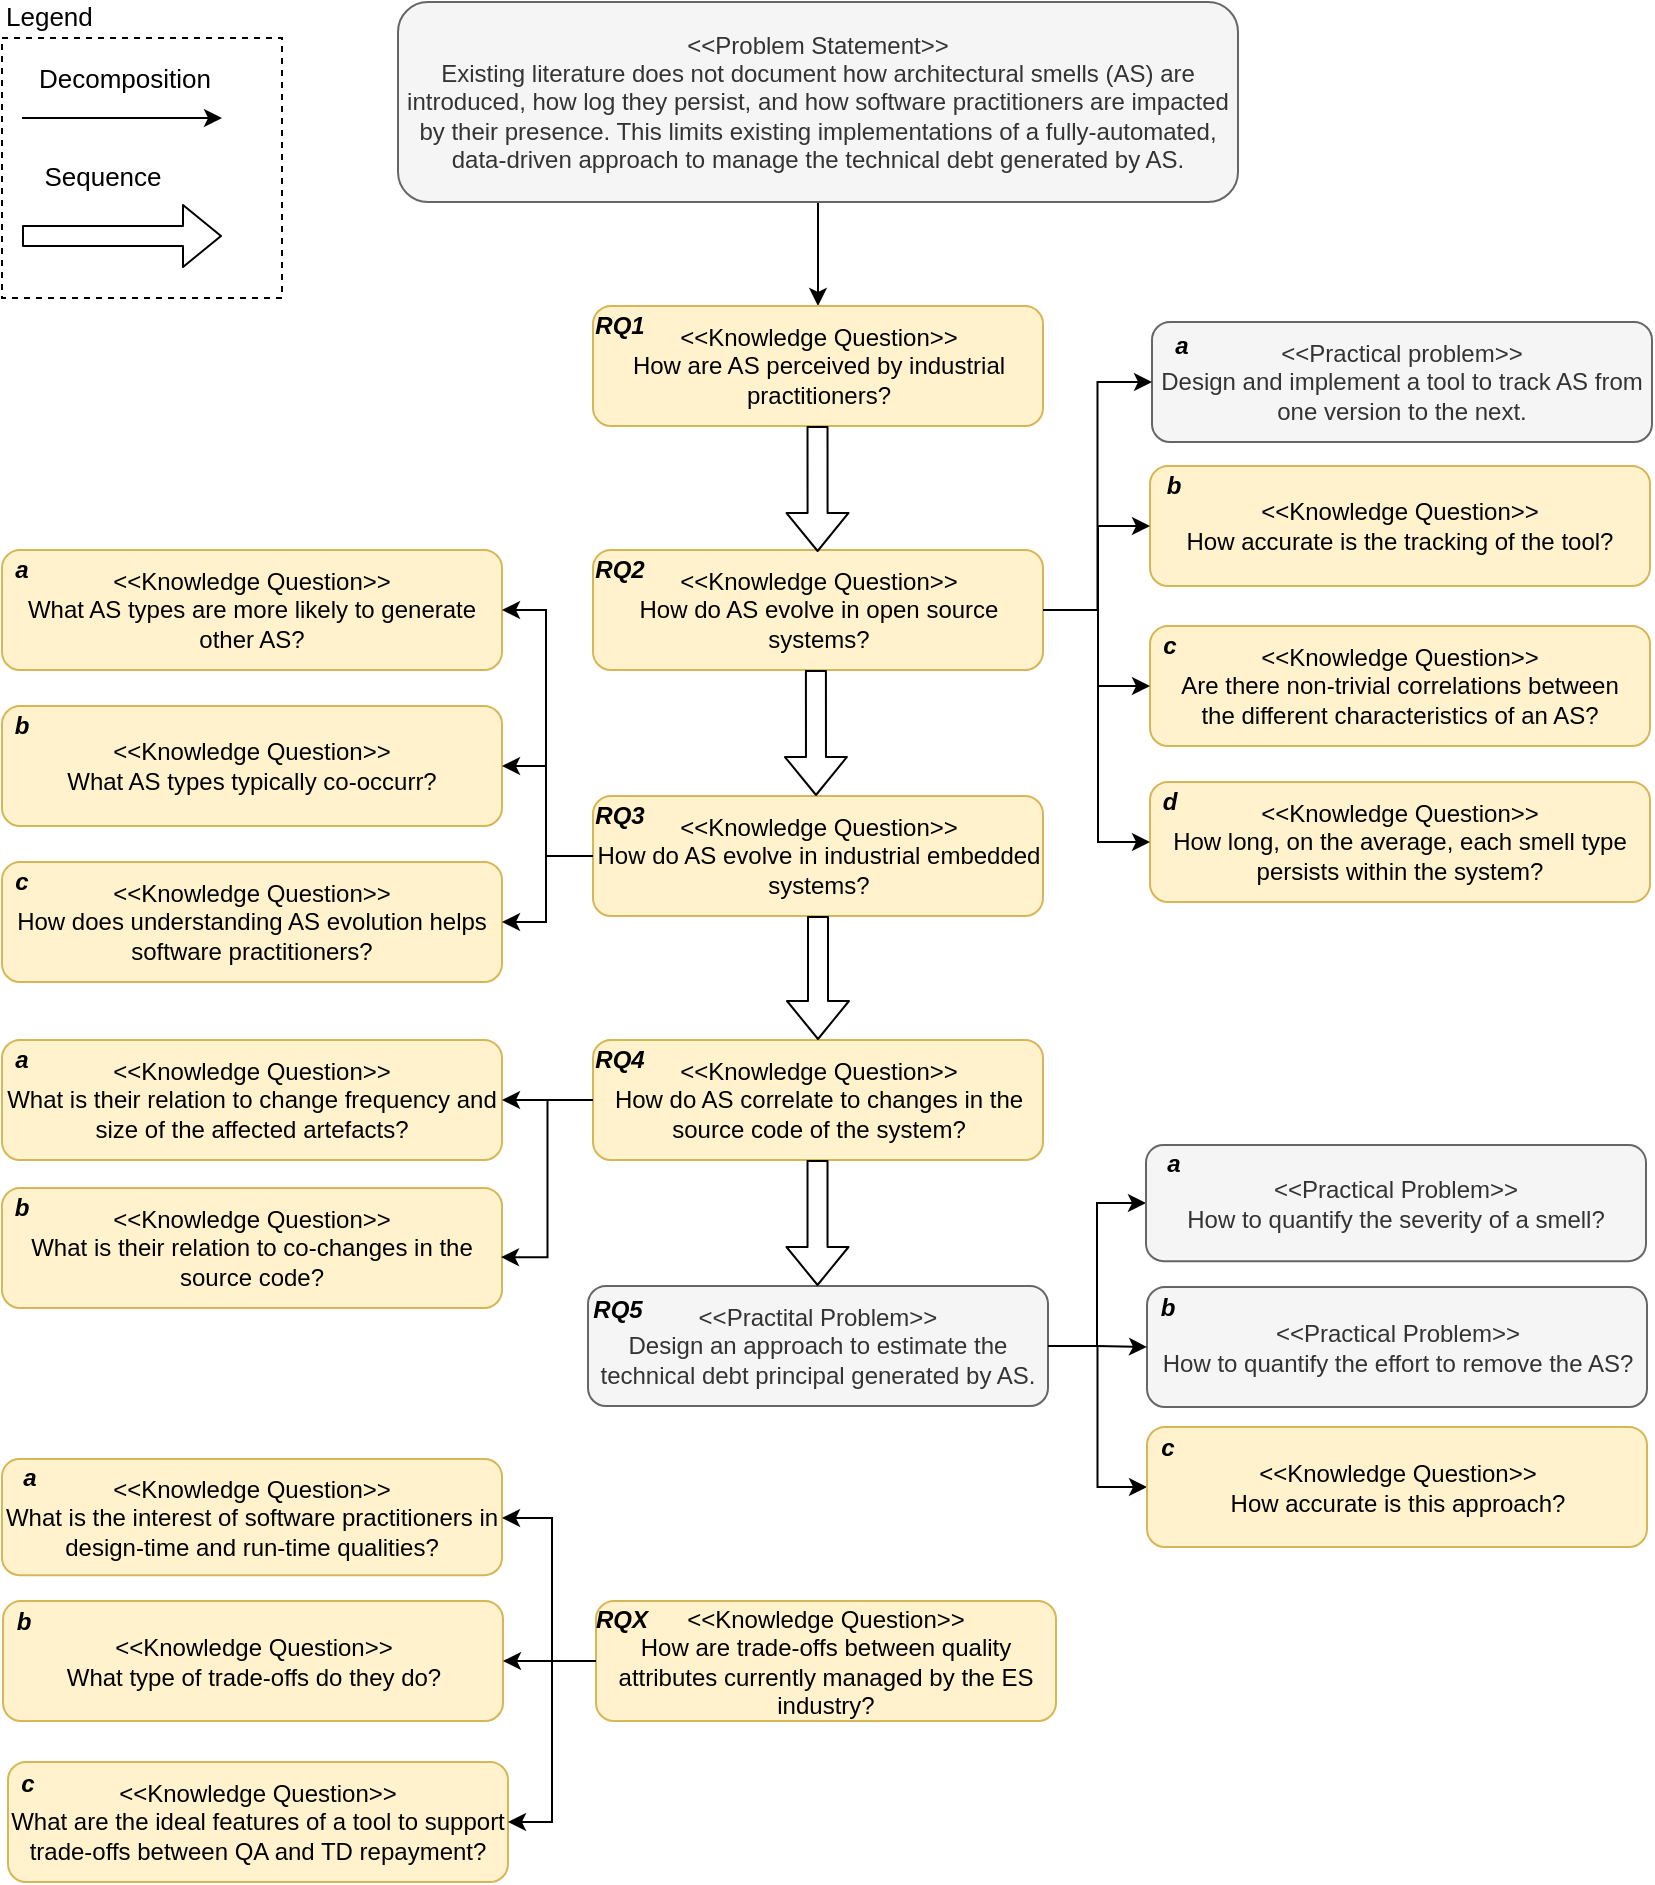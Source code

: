 <mxfile version="18.0.6" type="device"><diagram id="c249df69-120d-1313-5944-5ea2aa86c177" name="Page-1"><mxGraphModel dx="948" dy="603" grid="0" gridSize="10" guides="1" tooltips="1" connect="1" arrows="1" fold="1" page="1" pageScale="1" pageWidth="850" pageHeight="1100" background="#ffffff" math="0" shadow="0"><root><mxCell id="0"/><mxCell id="1" parent="0"/><mxCell id="KsCzeqXH029FPOCztNeQ-147" style="edgeStyle=orthogonalEdgeStyle;rounded=0;orthogonalLoop=1;jettySize=auto;html=1;entryX=0.5;entryY=0;entryDx=0;entryDy=0;" parent="1" source="2" target="yWQP1PpKwyclP1BlxjBz-127" edge="1"><mxGeometry relative="1" as="geometry"><mxPoint x="423" y="147" as="targetPoint"/></mxGeometry></mxCell><mxCell id="2" value="&lt;div&gt;&amp;lt;&amp;lt;Problem Statement&amp;gt;&amp;gt;&lt;/div&gt;&lt;div&gt;Existing literature does not document how architectural smells (AS) are introduced, how log they persist, and how software practitioners are impacted by their presence. This limits existing implementations of a fully-automated, data-driven approach to manage the technical debt generated by AS.&lt;/div&gt;" style="rounded=1;whiteSpace=wrap;html=1;fillColor=#f5f5f5;strokeColor=#666666;fontColor=#333333;" parent="1" vertex="1"><mxGeometry x="211.0" y="15" width="420" height="100" as="geometry"/></mxCell><mxCell id="17" value="&lt;div&gt;&amp;lt;&amp;lt;Knowledge Question&amp;gt;&amp;gt;&lt;/div&gt;&lt;div&gt;&lt;div&gt;How  accurate is  the  tracking of the tool&lt;span&gt;?&lt;/span&gt;&lt;/div&gt;&lt;/div&gt;" style="rounded=1;whiteSpace=wrap;html=1;fillColor=#fff2cc;strokeColor=#d6b656;" parent="1" vertex="1"><mxGeometry x="587" y="247" width="250" height="60" as="geometry"/></mxCell><mxCell id="60" value="" style="group" parent="1" vertex="1" connectable="0"><mxGeometry x="13" y="33" width="140" height="130" as="geometry"/></mxCell><mxCell id="59" value="" style="group" parent="60" vertex="1" connectable="0"><mxGeometry width="140" height="130" as="geometry"/></mxCell><mxCell id="52" value="Legend" style="whiteSpace=wrap;html=1;fontSize=13;align=left;labelPosition=center;verticalLabelPosition=top;verticalAlign=bottom;dashed=1;" parent="59" vertex="1"><mxGeometry width="140" height="130" as="geometry"/></mxCell><mxCell id="54" value="Sequence" style="shape=flexArrow;endArrow=classic;html=1;fillColor=#ffffff;fontSize=13;" parent="59" edge="1"><mxGeometry x="-0.2" y="30" width="50" height="50" relative="1" as="geometry"><mxPoint x="10" y="99" as="sourcePoint"/><mxPoint x="110" y="99" as="targetPoint"/><mxPoint as="offset"/></mxGeometry></mxCell><mxCell id="56" value="" style="endArrow=classic;html=1;fontSize=13;" parent="59" edge="1"><mxGeometry width="50" height="50" relative="1" as="geometry"><mxPoint x="10" y="40" as="sourcePoint"/><mxPoint x="110" y="40" as="targetPoint"/></mxGeometry></mxCell><mxCell id="58" value="Decomposition" style="text;html=1;resizable=0;points=[];align=center;verticalAlign=middle;labelBackgroundColor=#ffffff;fontSize=13;direction=south;" parent="56" vertex="1" connectable="0"><mxGeometry x="0.467" y="-1" relative="1" as="geometry"><mxPoint x="-23" y="-21" as="offset"/></mxGeometry></mxCell><mxCell id="69" value="" style="group;flipV=0;" parent="1" vertex="1" connectable="0"><mxGeometry x="588" y="175" width="250" height="60" as="geometry"/></mxCell><mxCell id="4" value="&lt;div&gt;&amp;lt;&amp;lt;Practical problem&amp;gt;&amp;gt;&lt;/div&gt;&lt;div&gt;Design and implement a tool to track AS from one version to the next.&lt;/div&gt;" style="rounded=1;whiteSpace=wrap;html=1;fillColor=#f5f5f5;strokeColor=#666666;fontColor=#333333;" parent="69" vertex="1"><mxGeometry width="250.0" height="60" as="geometry"/></mxCell><mxCell id="62" value="a" style="text;html=1;strokeColor=none;fillColor=none;align=center;verticalAlign=middle;whiteSpace=wrap;rounded=0;fontStyle=3" parent="69" vertex="1"><mxGeometry x="4.891" y="1.5" width="19.565" height="20" as="geometry"/></mxCell><mxCell id="76" style="edgeStyle=orthogonalEdgeStyle;rounded=0;html=1;jettySize=auto;orthogonalLoop=1;exitX=1;exitY=0.5;entryX=0;entryY=0.5;entryDx=0;entryDy=0;exitDx=0;exitDy=0;" parent="1" source="36" target="31" edge="1"><mxGeometry relative="1" as="geometry"><mxPoint x="535.5" y="582.5" as="sourcePoint"/><mxPoint x="581.5" y="507.5" as="targetPoint"/></mxGeometry></mxCell><mxCell id="96" value="" style="edgeStyle=orthogonalEdgeStyle;rounded=0;html=1;jettySize=auto;orthogonalLoop=1;entryX=0;entryY=0.5;entryDx=0;entryDy=0;exitX=1;exitY=0.5;exitDx=0;exitDy=0;" parent="1" source="36" target="95" edge="1"><mxGeometry relative="1" as="geometry"><mxPoint x="535.25" y="582.5" as="sourcePoint"/></mxGeometry></mxCell><mxCell id="99" value="" style="group" parent="1" vertex="1" connectable="0"><mxGeometry x="308.5" y="289" width="225.0" height="60" as="geometry"/></mxCell><mxCell id="72" value="" style="group;flipV=0;" parent="99" vertex="1" connectable="0"><mxGeometry x="-2.842e-14" width="225.0" height="60" as="geometry"/></mxCell><mxCell id="40" value="&amp;lt;&amp;lt;Knowledge Question&amp;gt;&amp;gt;&lt;br&gt;How do AS evolve in open source systems?" style="rounded=1;whiteSpace=wrap;html=1;fillColor=#fff2cc;strokeColor=#d6b656;" parent="72" vertex="1"><mxGeometry x="5.684e-14" width="225" height="60" as="geometry"/></mxCell><mxCell id="93" value="RQ2" style="text;html=1;strokeColor=none;fillColor=none;align=center;verticalAlign=middle;whiteSpace=wrap;rounded=0;fontStyle=3" parent="72" vertex="1"><mxGeometry x="4.0" width="18" height="20" as="geometry"/></mxCell><mxCell id="101" value="" style="group" parent="1" vertex="1" connectable="0"><mxGeometry x="305.25" y="657" width="231.5" height="60" as="geometry"/></mxCell><mxCell id="36" value="&lt;div&gt;&amp;lt;&amp;lt;Practital Problem&amp;gt;&amp;gt;&lt;/div&gt;&lt;div&gt;Design an approach to estimate the technical debt principal generated by AS.&lt;br&gt;&lt;/div&gt;" style="rounded=1;whiteSpace=wrap;html=1;fillColor=#f5f5f5;strokeColor=#666666;fontColor=#333333;flipV=1;flipH=1;" parent="101" vertex="1"><mxGeometry x="0.75" width="230" height="60" as="geometry"/></mxCell><mxCell id="97" value="RQ5" style="text;html=1;strokeColor=none;fillColor=none;align=center;verticalAlign=middle;whiteSpace=wrap;rounded=0;fontStyle=3" parent="101" vertex="1"><mxGeometry x="6.75" y="2" width="18" height="20" as="geometry"/></mxCell><mxCell id="125" value="b" style="text;html=1;strokeColor=none;fillColor=none;align=center;verticalAlign=middle;whiteSpace=wrap;rounded=0;fontStyle=3" parent="1" vertex="1"><mxGeometry x="589" y="247" width="20" height="20" as="geometry"/></mxCell><mxCell id="EFpC19v5mdNmXsun4BiF-134" value="" style="group" parent="1" vertex="1" connectable="0"><mxGeometry x="308.5" y="412" width="225.0" height="60" as="geometry"/></mxCell><mxCell id="EFpC19v5mdNmXsun4BiF-135" value="" style="group;flipV=0;" parent="EFpC19v5mdNmXsun4BiF-134" vertex="1" connectable="0"><mxGeometry x="-2.842e-14" width="225.0" height="60" as="geometry"/></mxCell><mxCell id="EFpC19v5mdNmXsun4BiF-136" value="&amp;lt;&amp;lt;Knowledge Question&amp;gt;&amp;gt;&lt;br&gt;How do AS evolve in industrial embedded systems?" style="rounded=1;whiteSpace=wrap;html=1;fillColor=#fff2cc;strokeColor=#d6b656;" parent="EFpC19v5mdNmXsun4BiF-135" vertex="1"><mxGeometry x="5.684e-14" width="225" height="60" as="geometry"/></mxCell><mxCell id="EFpC19v5mdNmXsun4BiF-137" value="RQ3" style="text;html=1;strokeColor=none;fillColor=none;align=center;verticalAlign=middle;whiteSpace=wrap;rounded=0;fontStyle=3" parent="EFpC19v5mdNmXsun4BiF-135" vertex="1"><mxGeometry x="4.0" width="18" height="20" as="geometry"/></mxCell><mxCell id="KsCzeqXH029FPOCztNeQ-178" style="edgeStyle=orthogonalEdgeStyle;rounded=0;orthogonalLoop=1;jettySize=auto;html=1;exitX=0.5;exitY=1;exitDx=0;exitDy=0;" parent="EFpC19v5mdNmXsun4BiF-135" source="EFpC19v5mdNmXsun4BiF-136" target="EFpC19v5mdNmXsun4BiF-136" edge="1"><mxGeometry relative="1" as="geometry"/></mxCell><mxCell id="EFpC19v5mdNmXsun4BiF-140" value="" style="group" parent="1" vertex="1" connectable="0"><mxGeometry x="587" y="327" width="250" height="60" as="geometry"/></mxCell><mxCell id="47" value="&amp;lt;&amp;lt;Knowledge Question&amp;gt;&amp;gt;&lt;br&gt;&lt;div&gt;Are there non-trivial correlations between&lt;/div&gt;&lt;div&gt;the different characteristics of an AS?&lt;/div&gt;" style="rounded=1;whiteSpace=wrap;html=1;fillColor=#fff2cc;strokeColor=#d6b656;" parent="EFpC19v5mdNmXsun4BiF-140" vertex="1"><mxGeometry width="250" height="60" as="geometry"/></mxCell><mxCell id="115" value="c" style="text;html=1;strokeColor=none;fillColor=none;align=center;verticalAlign=middle;whiteSpace=wrap;rounded=0;fontStyle=3" parent="EFpC19v5mdNmXsun4BiF-140" vertex="1"><mxGeometry width="20" height="20" as="geometry"/></mxCell><mxCell id="EFpC19v5mdNmXsun4BiF-141" value="" style="group" parent="1" vertex="1" connectable="0"><mxGeometry x="13" y="289" width="250" height="60" as="geometry"/></mxCell><mxCell id="45" value="&amp;lt;&amp;lt;Knowledge Question&amp;gt;&amp;gt;&lt;br&gt;What AS types are more likely to generate other AS?" style="rounded=1;whiteSpace=wrap;html=1;fillColor=#fff2cc;strokeColor=#d6b656;" parent="EFpC19v5mdNmXsun4BiF-141" vertex="1"><mxGeometry width="250" height="60" as="geometry"/></mxCell><mxCell id="114" value="a" style="text;html=1;strokeColor=none;fillColor=none;align=center;verticalAlign=middle;whiteSpace=wrap;rounded=0;fontStyle=3" parent="EFpC19v5mdNmXsun4BiF-141" vertex="1"><mxGeometry width="20" height="20" as="geometry"/></mxCell><mxCell id="EFpC19v5mdNmXsun4BiF-142" style="edgeStyle=orthogonalEdgeStyle;rounded=0;orthogonalLoop=1;jettySize=auto;html=1;exitX=0;exitY=0.5;exitDx=0;exitDy=0;entryX=1;entryY=0.5;entryDx=0;entryDy=0;" parent="1" source="EFpC19v5mdNmXsun4BiF-136" target="45" edge="1"><mxGeometry relative="1" as="geometry"><mxPoint x="295" y="478" as="sourcePoint"/><Array as="points"><mxPoint x="285" y="442"/><mxPoint x="285" y="319"/></Array></mxGeometry></mxCell><mxCell id="EFpC19v5mdNmXsun4BiF-143" value="" style="group" parent="1" vertex="1" connectable="0"><mxGeometry x="587" y="405" width="250" height="60" as="geometry"/></mxCell><mxCell id="EFpC19v5mdNmXsun4BiF-144" value="&amp;lt;&amp;lt;Knowledge Question&amp;gt;&amp;gt;&lt;br&gt;&lt;div&gt;How long, on the average, each smell type persists within the system?&lt;/div&gt;" style="rounded=1;whiteSpace=wrap;html=1;fillColor=#fff2cc;strokeColor=#d6b656;" parent="EFpC19v5mdNmXsun4BiF-143" vertex="1"><mxGeometry width="250" height="60" as="geometry"/></mxCell><mxCell id="EFpC19v5mdNmXsun4BiF-145" value="d" style="text;html=1;strokeColor=none;fillColor=none;align=center;verticalAlign=middle;whiteSpace=wrap;rounded=0;fontStyle=3" parent="EFpC19v5mdNmXsun4BiF-143" vertex="1"><mxGeometry width="20" height="20" as="geometry"/></mxCell><mxCell id="EFpC19v5mdNmXsun4BiF-153" value="" style="group" parent="1" vertex="1" connectable="0"><mxGeometry x="13" y="367" width="250" height="60" as="geometry"/></mxCell><mxCell id="EFpC19v5mdNmXsun4BiF-154" value="&amp;lt;&amp;lt;Knowledge Question&amp;gt;&amp;gt;&lt;br&gt;What AS types typically co-occurr?" style="rounded=1;whiteSpace=wrap;html=1;fillColor=#fff2cc;strokeColor=#d6b656;" parent="EFpC19v5mdNmXsun4BiF-153" vertex="1"><mxGeometry width="250" height="60" as="geometry"/></mxCell><mxCell id="EFpC19v5mdNmXsun4BiF-155" value="b" style="text;html=1;strokeColor=none;fillColor=none;align=center;verticalAlign=middle;whiteSpace=wrap;rounded=0;fontStyle=3" parent="EFpC19v5mdNmXsun4BiF-153" vertex="1"><mxGeometry width="20" height="20" as="geometry"/></mxCell><mxCell id="EFpC19v5mdNmXsun4BiF-156" style="edgeStyle=orthogonalEdgeStyle;rounded=0;orthogonalLoop=1;jettySize=auto;html=1;entryX=1;entryY=0.5;entryDx=0;entryDy=0;" parent="1" source="EFpC19v5mdNmXsun4BiF-136" target="EFpC19v5mdNmXsun4BiF-154" edge="1"><mxGeometry relative="1" as="geometry"><Array as="points"><mxPoint x="285" y="442"/><mxPoint x="285" y="397"/></Array></mxGeometry></mxCell><mxCell id="EFpC19v5mdNmXsun4BiF-162" value="" style="group" parent="1" vertex="1" connectable="0"><mxGeometry x="585.5" y="727.5" width="250" height="60" as="geometry"/></mxCell><mxCell id="95" value="&lt;div&gt;&amp;lt;&amp;lt;Knowledge Question&amp;gt;&amp;gt;&lt;/div&gt;&lt;div&gt;How accurate is this approach?&lt;/div&gt;" style="rounded=1;whiteSpace=wrap;html=1;fillColor=#fff2cc;strokeColor=#d6b656;flipV=1;flipH=1;" parent="EFpC19v5mdNmXsun4BiF-162" vertex="1"><mxGeometry width="250" height="60" as="geometry"/></mxCell><mxCell id="118" value="c" style="text;html=1;strokeColor=none;fillColor=none;align=center;verticalAlign=middle;whiteSpace=wrap;rounded=0;fontStyle=3" parent="EFpC19v5mdNmXsun4BiF-162" vertex="1"><mxGeometry x="0.5" y="0.5" width="20" height="20" as="geometry"/></mxCell><mxCell id="EFpC19v5mdNmXsun4BiF-165" value="" style="group" parent="1" vertex="1" connectable="0"><mxGeometry x="585.5" y="657.5" width="250" height="60" as="geometry"/></mxCell><mxCell id="EFpC19v5mdNmXsun4BiF-163" value="&amp;lt;&amp;lt;Practical Problem&amp;gt;&amp;gt;&lt;br&gt;How to quantify the effort to remove the AS?" style="rounded=1;whiteSpace=wrap;html=1;fillColor=#f5f5f5;strokeColor=#666666;fontColor=#333333;" parent="EFpC19v5mdNmXsun4BiF-165" vertex="1"><mxGeometry width="250" height="60" as="geometry"/></mxCell><mxCell id="EFpC19v5mdNmXsun4BiF-164" value="b" style="text;html=1;strokeColor=none;fillColor=none;align=center;verticalAlign=middle;whiteSpace=wrap;rounded=0;fontStyle=3" parent="EFpC19v5mdNmXsun4BiF-165" vertex="1"><mxGeometry x="0.498" y="0.5" width="19.92" height="20" as="geometry"/></mxCell><mxCell id="EFpC19v5mdNmXsun4BiF-167" value="" style="group" parent="1" vertex="1" connectable="0"><mxGeometry x="585.5" y="586.5" width="250" height="60" as="geometry"/></mxCell><mxCell id="70" value="" style="group;flipV=0;" parent="EFpC19v5mdNmXsun4BiF-167" vertex="1" connectable="0"><mxGeometry x="-0.5" y="1.935" width="250" height="58.065" as="geometry"/></mxCell><mxCell id="74" value="" style="group" parent="70" vertex="1" connectable="0"><mxGeometry width="250" height="58.065" as="geometry"/></mxCell><mxCell id="31" value="&amp;lt;&amp;lt;Practical Problem&amp;gt;&amp;gt;&lt;br&gt;&lt;div&gt;&lt;div&gt;&lt;span&gt;How to quantify the severity of a smell?&lt;/span&gt;&lt;/div&gt;&lt;/div&gt;" style="rounded=1;whiteSpace=wrap;html=1;fillColor=#f5f5f5;strokeColor=#666666;flipV=1;flipH=1;fontColor=#333333;" parent="74" vertex="1"><mxGeometry y="-1.935" width="250" height="58.065" as="geometry"/></mxCell><mxCell id="116" value="a" style="text;html=1;strokeColor=none;fillColor=none;align=center;verticalAlign=middle;whiteSpace=wrap;rounded=0;fontStyle=3" parent="EFpC19v5mdNmXsun4BiF-167" vertex="1"><mxGeometry x="3" width="20" height="19.355" as="geometry"/></mxCell><mxCell id="EFpC19v5mdNmXsun4BiF-168" style="edgeStyle=orthogonalEdgeStyle;rounded=0;orthogonalLoop=1;jettySize=auto;html=1;entryX=0;entryY=0.5;entryDx=0;entryDy=0;" parent="1" source="36" target="EFpC19v5mdNmXsun4BiF-163" edge="1"><mxGeometry relative="1" as="geometry"><mxPoint x="547" y="649" as="targetPoint"/></mxGeometry></mxCell><mxCell id="EFpC19v5mdNmXsun4BiF-169" value="" style="group" parent="1" vertex="1" connectable="0"><mxGeometry x="308.5" y="534" width="225.0" height="60" as="geometry"/></mxCell><mxCell id="EFpC19v5mdNmXsun4BiF-170" value="" style="group;flipV=0;" parent="EFpC19v5mdNmXsun4BiF-169" vertex="1" connectable="0"><mxGeometry x="-2.842e-14" width="225.0" height="60" as="geometry"/></mxCell><mxCell id="EFpC19v5mdNmXsun4BiF-171" value="&amp;lt;&amp;lt;Knowledge Question&amp;gt;&amp;gt;&lt;br&gt;How do AS correlate to changes in the source code of the system?" style="rounded=1;whiteSpace=wrap;html=1;fillColor=#fff2cc;strokeColor=#d6b656;" parent="EFpC19v5mdNmXsun4BiF-170" vertex="1"><mxGeometry x="5.684e-14" width="225" height="60" as="geometry"/></mxCell><mxCell id="EFpC19v5mdNmXsun4BiF-172" value="RQ4" style="text;html=1;strokeColor=none;fillColor=none;align=center;verticalAlign=middle;whiteSpace=wrap;rounded=0;fontStyle=3" parent="EFpC19v5mdNmXsun4BiF-170" vertex="1"><mxGeometry x="4.0" width="18" height="20" as="geometry"/></mxCell><mxCell id="EFpC19v5mdNmXsun4BiF-173" style="shape=flexArrow;endArrow=classic;html=1;fillColor=#ffffff;fontFamily=Helvetica;fontSize=11;fontColor=#000000;align=center;strokeColor=#000000;edgeStyle=orthogonalEdgeStyle;entryX=0.5;entryY=0;entryDx=0;entryDy=0;exitX=0.5;exitY=1;exitDx=0;exitDy=0;" parent="1" source="EFpC19v5mdNmXsun4BiF-136" target="EFpC19v5mdNmXsun4BiF-171" edge="1"><mxGeometry relative="1" as="geometry"><mxPoint x="396" y="513" as="sourcePoint"/><mxPoint x="418.91" y="544" as="targetPoint"/></mxGeometry></mxCell><mxCell id="EFpC19v5mdNmXsun4BiF-175" style="shape=flexArrow;endArrow=classic;html=1;fillColor=#ffffff;fontFamily=Helvetica;fontSize=11;fontColor=#000000;align=center;strokeColor=#000000;edgeStyle=orthogonalEdgeStyle;entryX=0.5;entryY=0;entryDx=0;entryDy=0;exitX=0.5;exitY=1;exitDx=0;exitDy=0;" parent="1" edge="1"><mxGeometry relative="1" as="geometry"><mxPoint x="420.76" y="594" as="sourcePoint"/><mxPoint x="420.76" y="657" as="targetPoint"/></mxGeometry></mxCell><mxCell id="KsCzeqXH029FPOCztNeQ-138" value="" style="group;flipV=0;" parent="1" vertex="1" connectable="0"><mxGeometry x="310.0" y="814.5" width="230" height="60" as="geometry"/></mxCell><mxCell id="KsCzeqXH029FPOCztNeQ-139" value="" style="group" parent="KsCzeqXH029FPOCztNeQ-138" vertex="1" connectable="0"><mxGeometry width="230" height="60" as="geometry"/></mxCell><mxCell id="KsCzeqXH029FPOCztNeQ-140" value="&lt;div&gt;&amp;lt;&amp;lt;Knowledge Question&amp;gt;&amp;gt;&lt;/div&gt;&lt;div&gt;How are trade-offs between quality attributes currently managed by the ES industry?&lt;/div&gt;" style="rounded=1;whiteSpace=wrap;html=1;fillColor=#fff2cc;strokeColor=#d6b656;" parent="KsCzeqXH029FPOCztNeQ-139" vertex="1"><mxGeometry width="230" height="60" as="geometry"/></mxCell><mxCell id="KsCzeqXH029FPOCztNeQ-141" value="RQX" style="text;html=1;strokeColor=none;fillColor=none;align=center;verticalAlign=middle;whiteSpace=wrap;rounded=0;fontStyle=3" parent="KsCzeqXH029FPOCztNeQ-139" vertex="1"><mxGeometry x="4.0" y="-1" width="18" height="20" as="geometry"/></mxCell><mxCell id="KsCzeqXH029FPOCztNeQ-150" style="shape=flexArrow;endArrow=classic;html=1;fillColor=#ffffff;fontFamily=Helvetica;fontSize=11;fontColor=#000000;align=center;strokeColor=#000000;edgeStyle=orthogonalEdgeStyle;exitX=0.5;exitY=1;exitDx=0;exitDy=0;" parent="1" edge="1"><mxGeometry relative="1" as="geometry"><mxPoint x="419.96" y="349" as="sourcePoint"/><mxPoint x="420" y="412" as="targetPoint"/></mxGeometry></mxCell><mxCell id="KsCzeqXH029FPOCztNeQ-151" style="edgeStyle=orthogonalEdgeStyle;rounded=0;orthogonalLoop=1;jettySize=auto;html=1;entryX=0;entryY=0.5;entryDx=0;entryDy=0;" parent="1" source="40" target="4" edge="1"><mxGeometry relative="1" as="geometry"/></mxCell><mxCell id="KsCzeqXH029FPOCztNeQ-152" style="edgeStyle=orthogonalEdgeStyle;rounded=0;orthogonalLoop=1;jettySize=auto;html=1;entryX=0;entryY=0.5;entryDx=0;entryDy=0;" parent="1" source="40" target="17" edge="1"><mxGeometry relative="1" as="geometry"><Array as="points"><mxPoint x="561" y="319"/><mxPoint x="561" y="277"/></Array></mxGeometry></mxCell><mxCell id="KsCzeqXH029FPOCztNeQ-153" style="edgeStyle=orthogonalEdgeStyle;rounded=0;orthogonalLoop=1;jettySize=auto;html=1;entryX=0;entryY=0.5;entryDx=0;entryDy=0;" parent="1" source="40" target="47" edge="1"><mxGeometry relative="1" as="geometry"><mxPoint x="573" y="357" as="targetPoint"/><Array as="points"><mxPoint x="561" y="319"/><mxPoint x="561" y="357"/></Array></mxGeometry></mxCell><mxCell id="KsCzeqXH029FPOCztNeQ-154" style="edgeStyle=orthogonalEdgeStyle;rounded=0;orthogonalLoop=1;jettySize=auto;html=1;entryX=0;entryY=0.5;entryDx=0;entryDy=0;" parent="1" source="40" target="EFpC19v5mdNmXsun4BiF-144" edge="1"><mxGeometry relative="1" as="geometry"><Array as="points"><mxPoint x="561" y="319"/><mxPoint x="561" y="435"/></Array></mxGeometry></mxCell><mxCell id="KsCzeqXH029FPOCztNeQ-155" value="&amp;lt;&amp;lt;Knowledge Question&amp;gt;&amp;gt;&lt;br&gt;What is their relation to change frequency and size of the affected artefacts?" style="rounded=1;whiteSpace=wrap;html=1;fillColor=#fff2cc;strokeColor=#d6b656;" parent="1" vertex="1"><mxGeometry x="13" y="534" width="250" height="60" as="geometry"/></mxCell><mxCell id="KsCzeqXH029FPOCztNeQ-156" value="" style="edgeStyle=orthogonalEdgeStyle;rounded=0;orthogonalLoop=1;jettySize=auto;html=1;" parent="1" source="EFpC19v5mdNmXsun4BiF-171" target="KsCzeqXH029FPOCztNeQ-155" edge="1"><mxGeometry relative="1" as="geometry"/></mxCell><mxCell id="KsCzeqXH029FPOCztNeQ-160" value="a" style="text;html=1;strokeColor=none;fillColor=none;align=center;verticalAlign=middle;whiteSpace=wrap;rounded=0;fontStyle=3" parent="1" vertex="1"><mxGeometry x="13" y="534" width="20" height="20" as="geometry"/></mxCell><mxCell id="KsCzeqXH029FPOCztNeQ-161" value="&amp;lt;&amp;lt;Knowledge Question&amp;gt;&amp;gt;&lt;br&gt;What is their relation to co-changes in the source code?" style="rounded=1;whiteSpace=wrap;html=1;fillColor=#fff2cc;strokeColor=#d6b656;" parent="1" vertex="1"><mxGeometry x="13" y="608" width="250" height="60" as="geometry"/></mxCell><mxCell id="KsCzeqXH029FPOCztNeQ-162" style="edgeStyle=orthogonalEdgeStyle;rounded=0;orthogonalLoop=1;jettySize=auto;html=1;entryX=0.998;entryY=0.576;entryDx=0;entryDy=0;entryPerimeter=0;" parent="1" source="EFpC19v5mdNmXsun4BiF-171" target="KsCzeqXH029FPOCztNeQ-161" edge="1"><mxGeometry relative="1" as="geometry"/></mxCell><mxCell id="KsCzeqXH029FPOCztNeQ-163" value="b" style="text;html=1;strokeColor=none;fillColor=none;align=center;verticalAlign=middle;whiteSpace=wrap;rounded=0;fontStyle=3" parent="1" vertex="1"><mxGeometry x="13" y="608" width="20" height="20" as="geometry"/></mxCell><mxCell id="KsCzeqXH029FPOCztNeQ-167" value="" style="group" parent="1" vertex="1" connectable="0"><mxGeometry x="13.5" y="814.5" width="250" height="60" as="geometry"/></mxCell><mxCell id="KsCzeqXH029FPOCztNeQ-168" value="&amp;lt;&amp;lt;Knowledge Question&amp;gt;&amp;gt;&lt;br&gt;What type of trade-offs do they do?" style="rounded=1;whiteSpace=wrap;html=1;fillColor=#fff2cc;strokeColor=#d6b656;fontColor=#000000;" parent="KsCzeqXH029FPOCztNeQ-167" vertex="1"><mxGeometry width="250" height="60" as="geometry"/></mxCell><mxCell id="KsCzeqXH029FPOCztNeQ-169" value="b" style="text;html=1;strokeColor=none;fillColor=none;align=center;verticalAlign=middle;whiteSpace=wrap;rounded=0;fontStyle=3" parent="KsCzeqXH029FPOCztNeQ-167" vertex="1"><mxGeometry x="0.498" y="0.5" width="19.92" height="20" as="geometry"/></mxCell><mxCell id="KsCzeqXH029FPOCztNeQ-170" value="" style="group" parent="1" vertex="1" connectable="0"><mxGeometry x="13.5" y="743.5" width="250" height="60" as="geometry"/></mxCell><mxCell id="KsCzeqXH029FPOCztNeQ-171" value="" style="group;flipV=0;" parent="KsCzeqXH029FPOCztNeQ-170" vertex="1" connectable="0"><mxGeometry x="-0.5" y="1.935" width="250" height="58.065" as="geometry"/></mxCell><mxCell id="KsCzeqXH029FPOCztNeQ-172" value="" style="group" parent="KsCzeqXH029FPOCztNeQ-171" vertex="1" connectable="0"><mxGeometry width="250" height="58.065" as="geometry"/></mxCell><mxCell id="KsCzeqXH029FPOCztNeQ-173" value="&amp;lt;&amp;lt;Knowledge Question&amp;gt;&amp;gt;&lt;br&gt;&lt;div&gt;&lt;div&gt;&lt;span&gt;What is the interest of software practitioners in design-time and run-time qualities?&lt;/span&gt;&lt;/div&gt;&lt;/div&gt;" style="rounded=1;whiteSpace=wrap;html=1;fillColor=#fff2cc;strokeColor=#d6b656;flipV=1;flipH=1;" parent="KsCzeqXH029FPOCztNeQ-172" vertex="1"><mxGeometry y="-1.935" width="250" height="58.065" as="geometry"/></mxCell><mxCell id="KsCzeqXH029FPOCztNeQ-174" value="a" style="text;html=1;strokeColor=none;fillColor=none;align=center;verticalAlign=middle;whiteSpace=wrap;rounded=0;fontStyle=3" parent="KsCzeqXH029FPOCztNeQ-170" vertex="1"><mxGeometry x="3" width="20" height="19.355" as="geometry"/></mxCell><mxCell id="KsCzeqXH029FPOCztNeQ-175" style="edgeStyle=orthogonalEdgeStyle;rounded=0;orthogonalLoop=1;jettySize=auto;html=1;exitX=0;exitY=0.5;exitDx=0;exitDy=0;" parent="1" source="KsCzeqXH029FPOCztNeQ-140" target="KsCzeqXH029FPOCztNeQ-173" edge="1"><mxGeometry relative="1" as="geometry"><Array as="points"><mxPoint x="288" y="845"/><mxPoint x="288" y="773"/></Array></mxGeometry></mxCell><mxCell id="KsCzeqXH029FPOCztNeQ-176" style="edgeStyle=orthogonalEdgeStyle;rounded=0;orthogonalLoop=1;jettySize=auto;html=1;entryX=1;entryY=0.5;entryDx=0;entryDy=0;exitX=0;exitY=0.5;exitDx=0;exitDy=0;" parent="1" source="KsCzeqXH029FPOCztNeQ-140" target="KsCzeqXH029FPOCztNeQ-168" edge="1"><mxGeometry relative="1" as="geometry"/></mxCell><mxCell id="yWQP1PpKwyclP1BlxjBz-127" value="&amp;lt;&amp;lt;Knowledge Question&amp;gt;&amp;gt;&lt;br&gt;How are AS perceived by industrial practitioners?" style="rounded=1;whiteSpace=wrap;html=1;fillColor=#fff2cc;strokeColor=#d6b656;" parent="1" vertex="1"><mxGeometry x="308.5" y="167" width="225" height="60" as="geometry"/></mxCell><mxCell id="yWQP1PpKwyclP1BlxjBz-130" value="RQ1" style="text;html=1;strokeColor=none;fillColor=none;align=center;verticalAlign=middle;whiteSpace=wrap;rounded=0;fontStyle=3" parent="1" vertex="1"><mxGeometry x="313.0" y="167" width="18" height="20" as="geometry"/></mxCell><mxCell id="yWQP1PpKwyclP1BlxjBz-131" value="" style="group" parent="1" vertex="1" connectable="0"><mxGeometry x="13" y="445" width="250" height="60" as="geometry"/></mxCell><mxCell id="yWQP1PpKwyclP1BlxjBz-132" value="&amp;lt;&amp;lt;Knowledge Question&amp;gt;&amp;gt;&lt;br&gt;How does understanding AS evolution helps software practitioners?" style="rounded=1;whiteSpace=wrap;html=1;fillColor=#fff2cc;strokeColor=#d6b656;" parent="yWQP1PpKwyclP1BlxjBz-131" vertex="1"><mxGeometry width="250" height="60" as="geometry"/></mxCell><mxCell id="yWQP1PpKwyclP1BlxjBz-133" value="c" style="text;html=1;strokeColor=none;fillColor=none;align=center;verticalAlign=middle;whiteSpace=wrap;rounded=0;fontStyle=3" parent="yWQP1PpKwyclP1BlxjBz-131" vertex="1"><mxGeometry width="20" height="20" as="geometry"/></mxCell><mxCell id="yWQP1PpKwyclP1BlxjBz-134" style="edgeStyle=orthogonalEdgeStyle;rounded=0;orthogonalLoop=1;jettySize=auto;html=1;entryX=1;entryY=0.5;entryDx=0;entryDy=0;" parent="1" source="EFpC19v5mdNmXsun4BiF-136" target="yWQP1PpKwyclP1BlxjBz-132" edge="1"><mxGeometry relative="1" as="geometry"><Array as="points"><mxPoint x="285" y="442"/><mxPoint x="285" y="475"/></Array></mxGeometry></mxCell><mxCell id="yWQP1PpKwyclP1BlxjBz-137" style="shape=flexArrow;endArrow=classic;html=1;fillColor=#ffffff;fontFamily=Helvetica;fontSize=11;fontColor=#000000;align=center;strokeColor=#000000;edgeStyle=orthogonalEdgeStyle;exitX=0.5;exitY=1;exitDx=0;exitDy=0;" parent="1" edge="1"><mxGeometry relative="1" as="geometry"><mxPoint x="420.76" y="227" as="sourcePoint"/><mxPoint x="420.8" y="290" as="targetPoint"/></mxGeometry></mxCell><mxCell id="yWQP1PpKwyclP1BlxjBz-139" value="" style="group" parent="1" vertex="1" connectable="0"><mxGeometry x="16.0" y="895" width="250" height="60" as="geometry"/></mxCell><mxCell id="yWQP1PpKwyclP1BlxjBz-140" value="&amp;lt;&amp;lt;Knowledge Question&amp;gt;&amp;gt;&lt;br&gt;What are the ideal features of a tool to support trade-offs between QA and TD repayment?" style="rounded=1;whiteSpace=wrap;html=1;fillColor=#fff2cc;strokeColor=#d6b656;fontColor=#000000;" parent="yWQP1PpKwyclP1BlxjBz-139" vertex="1"><mxGeometry width="250" height="60" as="geometry"/></mxCell><mxCell id="yWQP1PpKwyclP1BlxjBz-141" value="c" style="text;html=1;strokeColor=none;fillColor=none;align=center;verticalAlign=middle;whiteSpace=wrap;rounded=0;fontStyle=3" parent="yWQP1PpKwyclP1BlxjBz-139" vertex="1"><mxGeometry x="0.498" y="0.5" width="19.92" height="20" as="geometry"/></mxCell><mxCell id="yWQP1PpKwyclP1BlxjBz-142" style="edgeStyle=orthogonalEdgeStyle;rounded=0;orthogonalLoop=1;jettySize=auto;html=1;entryX=1;entryY=0.5;entryDx=0;entryDy=0;" parent="1" source="KsCzeqXH029FPOCztNeQ-140" target="yWQP1PpKwyclP1BlxjBz-140" edge="1"><mxGeometry relative="1" as="geometry"/></mxCell></root></mxGraphModel></diagram></mxfile>